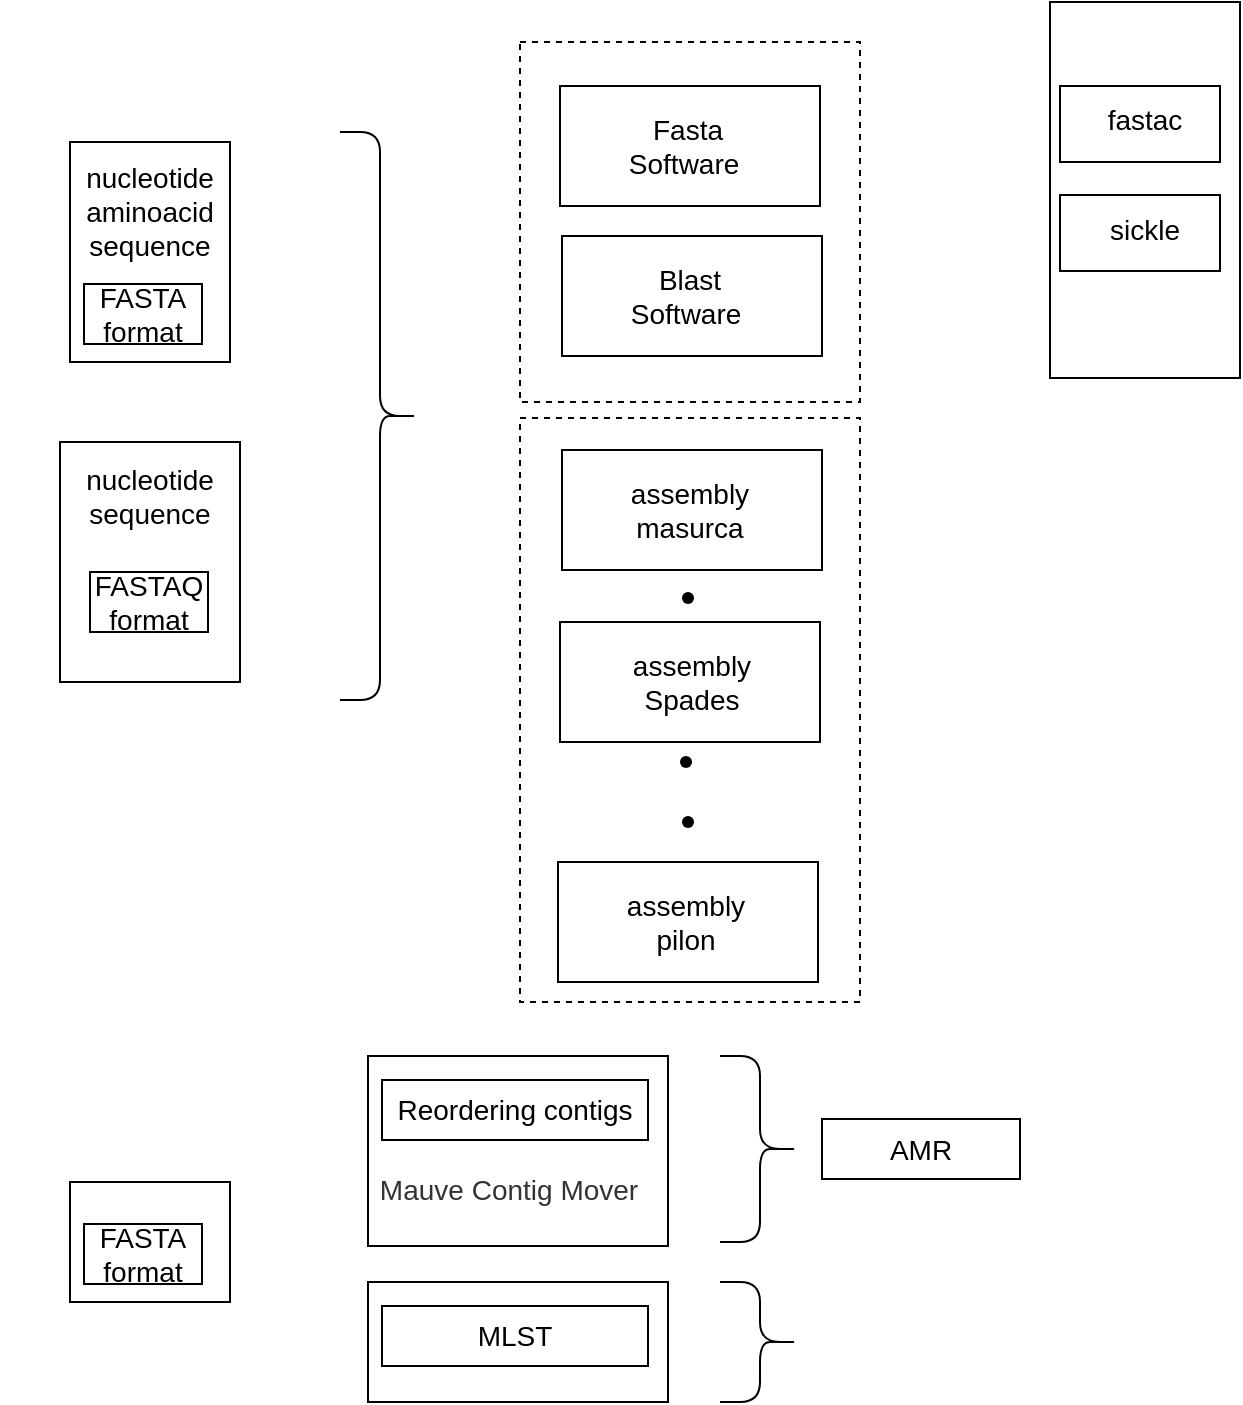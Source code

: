 <mxfile version="14.8.1" type="github">
  <diagram id="jO_XUjRUBSxXagyCRTic" name="Page-1">
    <mxGraphModel dx="946" dy="537" grid="1" gridSize="10" guides="1" tooltips="1" connect="1" arrows="1" fold="1" page="1" pageScale="1" pageWidth="827" pageHeight="1169" math="0" shadow="0">
      <root>
        <mxCell id="0" />
        <mxCell id="1" parent="0" />
        <mxCell id="xDcCuQg8WMwgXTcnJYGY-1" value="" style="rounded=0;whiteSpace=wrap;html=1;" parent="1" vertex="1">
          <mxGeometry x="330" y="92" width="130" height="60" as="geometry" />
        </mxCell>
        <mxCell id="xDcCuQg8WMwgXTcnJYGY-2" value="&lt;font style=&quot;font-size: 14px&quot;&gt;Fasta Software&amp;nbsp;&lt;/font&gt;" style="text;html=1;strokeColor=none;fillColor=none;align=center;verticalAlign=middle;whiteSpace=wrap;rounded=0;" parent="1" vertex="1">
          <mxGeometry x="360" y="109.5" width="68" height="25" as="geometry" />
        </mxCell>
        <mxCell id="xDcCuQg8WMwgXTcnJYGY-6" value="" style="rounded=0;whiteSpace=wrap;html=1;" parent="1" vertex="1">
          <mxGeometry x="85" y="120" width="80" height="110" as="geometry" />
        </mxCell>
        <mxCell id="xDcCuQg8WMwgXTcnJYGY-7" value="&lt;font style=&quot;font-size: 14px&quot;&gt;nucleotide&lt;br&gt;aminoacid&lt;br&gt;sequence&lt;br&gt;&lt;/font&gt;" style="text;html=1;strokeColor=none;fillColor=none;align=center;verticalAlign=middle;whiteSpace=wrap;rounded=0;" parent="1" vertex="1">
          <mxGeometry x="50" y="134.5" width="150" height="40" as="geometry" />
        </mxCell>
        <mxCell id="xDcCuQg8WMwgXTcnJYGY-9" value="&lt;span style=&quot;font-size: 14px&quot;&gt;FASTA format&lt;/span&gt;" style="text;html=1;align=center;verticalAlign=middle;whiteSpace=wrap;rounded=0;strokeColor=#000000;" parent="1" vertex="1">
          <mxGeometry x="92" y="191" width="59" height="30" as="geometry" />
        </mxCell>
        <mxCell id="xDcCuQg8WMwgXTcnJYGY-15" value="" style="rounded=0;whiteSpace=wrap;html=1;" parent="1" vertex="1">
          <mxGeometry x="331" y="167" width="130" height="60" as="geometry" />
        </mxCell>
        <mxCell id="xDcCuQg8WMwgXTcnJYGY-16" value="&lt;font style=&quot;font-size: 14px&quot;&gt;Blast Software&amp;nbsp;&lt;/font&gt;" style="text;html=1;strokeColor=none;fillColor=none;align=center;verticalAlign=middle;whiteSpace=wrap;rounded=0;" parent="1" vertex="1">
          <mxGeometry x="361" y="184.5" width="68" height="25" as="geometry" />
        </mxCell>
        <mxCell id="xDcCuQg8WMwgXTcnJYGY-19" value="" style="rounded=0;whiteSpace=wrap;html=1;dashed=1;strokeColor=#000000;fillColor=none;" parent="1" vertex="1">
          <mxGeometry x="310" y="70" width="170" height="180" as="geometry" />
        </mxCell>
        <mxCell id="5k7tPbhZEELwhW71Bemf-1" value="" style="rounded=0;whiteSpace=wrap;html=1;" vertex="1" parent="1">
          <mxGeometry x="331" y="274" width="130" height="60" as="geometry" />
        </mxCell>
        <mxCell id="5k7tPbhZEELwhW71Bemf-2" value="&lt;font style=&quot;font-size: 14px&quot;&gt;assembly&lt;br&gt;masurca&lt;br&gt;&lt;/font&gt;" style="text;html=1;strokeColor=none;fillColor=none;align=center;verticalAlign=middle;whiteSpace=wrap;rounded=0;" vertex="1" parent="1">
          <mxGeometry x="361" y="291.5" width="68" height="25" as="geometry" />
        </mxCell>
        <mxCell id="5k7tPbhZEELwhW71Bemf-3" value="" style="rounded=0;whiteSpace=wrap;html=1;" vertex="1" parent="1">
          <mxGeometry x="329" y="480" width="130" height="60" as="geometry" />
        </mxCell>
        <mxCell id="5k7tPbhZEELwhW71Bemf-4" value="&lt;font style=&quot;font-size: 14px&quot;&gt;assembly&lt;br&gt;pilon&lt;br&gt;&lt;/font&gt;" style="text;html=1;strokeColor=none;fillColor=none;align=center;verticalAlign=middle;whiteSpace=wrap;rounded=0;" vertex="1" parent="1">
          <mxGeometry x="359" y="497.5" width="68" height="25" as="geometry" />
        </mxCell>
        <mxCell id="5k7tPbhZEELwhW71Bemf-6" value="" style="shape=waypoint;sketch=0;fillStyle=solid;size=6;pointerEvents=1;points=[];fillColor=none;resizable=0;rotatable=0;perimeter=centerPerimeter;snapToPoint=1;dashed=1;strokeColor=#000000;" vertex="1" parent="1">
          <mxGeometry x="374" y="328" width="40" height="40" as="geometry" />
        </mxCell>
        <mxCell id="5k7tPbhZEELwhW71Bemf-7" value="" style="shape=waypoint;sketch=0;fillStyle=solid;size=6;pointerEvents=1;points=[];fillColor=none;resizable=0;rotatable=0;perimeter=centerPerimeter;snapToPoint=1;dashed=1;strokeColor=#000000;" vertex="1" parent="1">
          <mxGeometry x="373" y="410" width="40" height="40" as="geometry" />
        </mxCell>
        <mxCell id="5k7tPbhZEELwhW71Bemf-8" style="edgeStyle=orthogonalEdgeStyle;rounded=0;orthogonalLoop=1;jettySize=auto;html=1;" edge="1" parent="1">
          <mxGeometry relative="1" as="geometry">
            <mxPoint x="394" y="378" as="sourcePoint" />
            <mxPoint x="394" y="378" as="targetPoint" />
          </mxGeometry>
        </mxCell>
        <mxCell id="5k7tPbhZEELwhW71Bemf-9" value="" style="shape=waypoint;sketch=0;fillStyle=solid;size=6;pointerEvents=1;points=[];fillColor=none;resizable=0;rotatable=0;perimeter=centerPerimeter;snapToPoint=1;dashed=1;strokeColor=#000000;" vertex="1" parent="1">
          <mxGeometry x="374" y="440" width="40" height="40" as="geometry" />
        </mxCell>
        <mxCell id="5k7tPbhZEELwhW71Bemf-10" value="&lt;font style=&quot;font-size: 14px&quot;&gt;nucleotide&lt;br&gt;sequence&lt;br&gt;&lt;/font&gt;" style="text;html=1;strokeColor=none;fillColor=none;align=center;verticalAlign=middle;whiteSpace=wrap;rounded=0;" vertex="1" parent="1">
          <mxGeometry x="80" y="278.5" width="90" height="36.5" as="geometry" />
        </mxCell>
        <mxCell id="5k7tPbhZEELwhW71Bemf-11" value="&lt;span style=&quot;font-size: 14px&quot;&gt;FASTAQ format&lt;/span&gt;" style="text;html=1;align=center;verticalAlign=middle;whiteSpace=wrap;rounded=0;strokeColor=#000000;" vertex="1" parent="1">
          <mxGeometry x="95" y="335" width="59" height="30" as="geometry" />
        </mxCell>
        <mxCell id="5k7tPbhZEELwhW71Bemf-12" value="" style="rounded=0;whiteSpace=wrap;html=1;fillColor=none;" vertex="1" parent="1">
          <mxGeometry x="80" y="270" width="90" height="120" as="geometry" />
        </mxCell>
        <mxCell id="5k7tPbhZEELwhW71Bemf-18" value="" style="shape=curlyBracket;whiteSpace=wrap;html=1;rounded=1;flipH=1;strokeColor=#000000;fillColor=none;" vertex="1" parent="1">
          <mxGeometry x="220" y="115" width="40" height="284" as="geometry" />
        </mxCell>
        <mxCell id="5k7tPbhZEELwhW71Bemf-19" value="" style="rounded=0;whiteSpace=wrap;html=1;dashed=1;strokeColor=#000000;fillColor=none;" vertex="1" parent="1">
          <mxGeometry x="310" y="258" width="170" height="292" as="geometry" />
        </mxCell>
        <mxCell id="5k7tPbhZEELwhW71Bemf-21" value="" style="verticalLabelPosition=bottom;verticalAlign=top;html=1;shape=mxgraph.basic.rect;fillColor2=none;strokeWidth=1;size=20;indent=5;fillColor=none;" vertex="1" parent="1">
          <mxGeometry x="580" y="92" width="80" height="38" as="geometry" />
        </mxCell>
        <mxCell id="5k7tPbhZEELwhW71Bemf-23" value="&lt;font style=&quot;font-size: 14px&quot;&gt;fastac&lt;br&gt;&lt;/font&gt;" style="text;html=1;strokeColor=none;fillColor=none;align=center;verticalAlign=middle;whiteSpace=wrap;rounded=0;" vertex="1" parent="1">
          <mxGeometry x="585" y="98.5" width="75" height="21.5" as="geometry" />
        </mxCell>
        <mxCell id="5k7tPbhZEELwhW71Bemf-25" value="" style="verticalLabelPosition=bottom;verticalAlign=top;html=1;shape=mxgraph.basic.rect;fillColor2=none;strokeWidth=1;size=20;indent=5;fillColor=none;" vertex="1" parent="1">
          <mxGeometry x="580" y="146.5" width="80" height="38" as="geometry" />
        </mxCell>
        <mxCell id="5k7tPbhZEELwhW71Bemf-26" value="&lt;font style=&quot;font-size: 14px&quot;&gt;sickle&lt;br&gt;&lt;/font&gt;" style="text;html=1;strokeColor=none;fillColor=none;align=center;verticalAlign=middle;whiteSpace=wrap;rounded=0;" vertex="1" parent="1">
          <mxGeometry x="585" y="153" width="75" height="21.5" as="geometry" />
        </mxCell>
        <mxCell id="5k7tPbhZEELwhW71Bemf-27" value="&lt;font style=&quot;font-size: 14px&quot;&gt;assembly&lt;br&gt;Spades&lt;br&gt;&lt;/font&gt;" style="text;html=1;strokeColor=none;fillColor=none;align=center;verticalAlign=middle;whiteSpace=wrap;rounded=0;" vertex="1" parent="1">
          <mxGeometry x="362" y="377.5" width="68" height="25" as="geometry" />
        </mxCell>
        <mxCell id="5k7tPbhZEELwhW71Bemf-28" value="" style="rounded=0;whiteSpace=wrap;html=1;fillColor=none;" vertex="1" parent="1">
          <mxGeometry x="330" y="360" width="130" height="60" as="geometry" />
        </mxCell>
        <mxCell id="5k7tPbhZEELwhW71Bemf-29" value="" style="rounded=0;whiteSpace=wrap;html=1;fillColor=none;" vertex="1" parent="1">
          <mxGeometry x="85" y="640" width="80" height="60" as="geometry" />
        </mxCell>
        <mxCell id="5k7tPbhZEELwhW71Bemf-30" value="&lt;span style=&quot;font-size: 14px&quot;&gt;FASTA format&lt;/span&gt;" style="text;html=1;align=center;verticalAlign=middle;whiteSpace=wrap;rounded=0;strokeColor=#000000;" vertex="1" parent="1">
          <mxGeometry x="92" y="661" width="59" height="30" as="geometry" />
        </mxCell>
        <mxCell id="5k7tPbhZEELwhW71Bemf-31" value="" style="rounded=0;whiteSpace=wrap;html=1;fillColor=none;" vertex="1" parent="1">
          <mxGeometry x="234" y="577" width="150" height="95" as="geometry" />
        </mxCell>
        <mxCell id="5k7tPbhZEELwhW71Bemf-32" value="&lt;span style=&quot;font-size: 14px&quot;&gt;Reordering contigs&lt;/span&gt;" style="text;html=1;align=center;verticalAlign=middle;whiteSpace=wrap;rounded=0;strokeColor=#000000;" vertex="1" parent="1">
          <mxGeometry x="241" y="589" width="133" height="30" as="geometry" />
        </mxCell>
        <mxCell id="5k7tPbhZEELwhW71Bemf-34" value="" style="shape=curlyBracket;whiteSpace=wrap;html=1;rounded=1;flipH=1;strokeColor=#000000;fillColor=none;" vertex="1" parent="1">
          <mxGeometry x="410" y="577" width="40" height="93" as="geometry" />
        </mxCell>
        <mxCell id="5k7tPbhZEELwhW71Bemf-35" value="&lt;h3 style=&quot;color: rgb(51 , 51 , 51) ; text-align: left ; background-color: rgb(255 , 255 , 255)&quot;&gt;&lt;font style=&quot;font-weight: normal ; font-size: 14px&quot;&gt;Mauve Contig Mover&lt;/font&gt;&lt;/h3&gt;" style="text;html=1;align=center;verticalAlign=middle;resizable=0;points=[];autosize=1;strokeColor=none;fontFamily=Helvetica;" vertex="1" parent="1">
          <mxGeometry x="234" y="619" width="140" height="50" as="geometry" />
        </mxCell>
        <mxCell id="5k7tPbhZEELwhW71Bemf-36" value="" style="rounded=0;whiteSpace=wrap;html=1;fillColor=none;" vertex="1" parent="1">
          <mxGeometry x="234" y="690" width="150" height="60" as="geometry" />
        </mxCell>
        <mxCell id="5k7tPbhZEELwhW71Bemf-37" value="&lt;span style=&quot;font-size: 14px&quot;&gt;MLST&lt;/span&gt;" style="text;html=1;align=center;verticalAlign=middle;whiteSpace=wrap;rounded=0;strokeColor=#000000;" vertex="1" parent="1">
          <mxGeometry x="241" y="702" width="133" height="30" as="geometry" />
        </mxCell>
        <mxCell id="5k7tPbhZEELwhW71Bemf-40" value="" style="shape=curlyBracket;whiteSpace=wrap;html=1;rounded=1;flipH=1;strokeColor=#000000;fillColor=none;" vertex="1" parent="1">
          <mxGeometry x="410" y="690" width="40" height="60" as="geometry" />
        </mxCell>
        <mxCell id="5k7tPbhZEELwhW71Bemf-43" value="" style="verticalLabelPosition=bottom;verticalAlign=top;html=1;shape=mxgraph.basic.rect;fillColor2=none;strokeWidth=1;size=20;indent=5;fillColor=none;" vertex="1" parent="1">
          <mxGeometry x="575" y="50" width="95" height="188" as="geometry" />
        </mxCell>
        <mxCell id="5k7tPbhZEELwhW71Bemf-45" value="&lt;span style=&quot;font-size: 14px&quot;&gt;AMR&lt;/span&gt;" style="text;html=1;align=center;verticalAlign=middle;whiteSpace=wrap;rounded=0;strokeColor=#000000;" vertex="1" parent="1">
          <mxGeometry x="461" y="608.5" width="99" height="30" as="geometry" />
        </mxCell>
      </root>
    </mxGraphModel>
  </diagram>
</mxfile>
